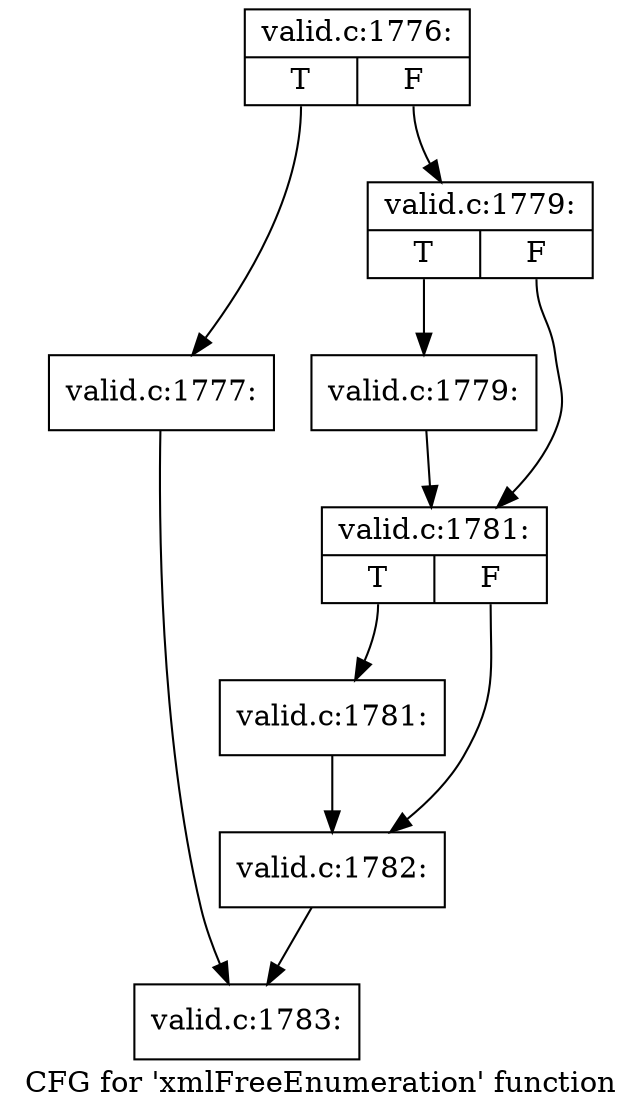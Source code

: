 digraph "CFG for 'xmlFreeEnumeration' function" {
	label="CFG for 'xmlFreeEnumeration' function";

	Node0x4f6a7b0 [shape=record,label="{valid.c:1776:|{<s0>T|<s1>F}}"];
	Node0x4f6a7b0:s0 -> Node0x4f6bcf0;
	Node0x4f6a7b0:s1 -> Node0x4f6bd40;
	Node0x4f6bcf0 [shape=record,label="{valid.c:1777:}"];
	Node0x4f6bcf0 -> Node0x4f6be90;
	Node0x4f6bd40 [shape=record,label="{valid.c:1779:|{<s0>T|<s1>F}}"];
	Node0x4f6bd40:s0 -> Node0x4f6a5c0;
	Node0x4f6bd40:s1 -> Node0x4f6a610;
	Node0x4f6a5c0 [shape=record,label="{valid.c:1779:}"];
	Node0x4f6a5c0 -> Node0x4f6a610;
	Node0x4f6a610 [shape=record,label="{valid.c:1781:|{<s0>T|<s1>F}}"];
	Node0x4f6a610:s0 -> Node0x4f6cde0;
	Node0x4f6a610:s1 -> Node0x4f6ce30;
	Node0x4f6cde0 [shape=record,label="{valid.c:1781:}"];
	Node0x4f6cde0 -> Node0x4f6ce30;
	Node0x4f6ce30 [shape=record,label="{valid.c:1782:}"];
	Node0x4f6ce30 -> Node0x4f6be90;
	Node0x4f6be90 [shape=record,label="{valid.c:1783:}"];
}
